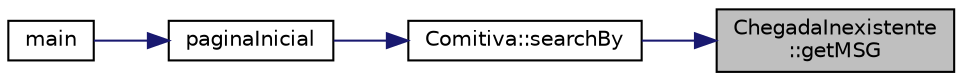 digraph "ChegadaInexistente::getMSG"
{
 // LATEX_PDF_SIZE
  edge [fontname="Helvetica",fontsize="10",labelfontname="Helvetica",labelfontsize="10"];
  node [fontname="Helvetica",fontsize="10",shape=record];
  rankdir="RL";
  Node1 [label="ChegadaInexistente\l::getMSG",height=0.2,width=0.4,color="black", fillcolor="grey75", style="filled", fontcolor="black",tooltip="Esta função retorna a mensagem de erro de chegada inexistente."];
  Node1 -> Node2 [dir="back",color="midnightblue",fontsize="10",style="solid",fontname="Helvetica"];
  Node2 [label="Comitiva::searchBy",height=0.2,width=0.4,color="black", fillcolor="white", style="filled",URL="$class_comitiva.html#a2c0ae448510e58a00b1ee64d9948b383",tooltip="Apenas chama a função de pesquisa que o utilizador escolher."];
  Node2 -> Node3 [dir="back",color="midnightblue",fontsize="10",style="solid",fontname="Helvetica"];
  Node3 [label="paginaInicial",height=0.2,width=0.4,color="black", fillcolor="white", style="filled",URL="$menu_8h.html#a96dac07912e4edb4cb4e758e0130cf0d",tooltip="Esta função é o página inicial do programa. Todos os objetivos do projeto se fazem dentro desta funçã..."];
  Node3 -> Node4 [dir="back",color="midnightblue",fontsize="10",style="solid",fontname="Helvetica"];
  Node4 [label="main",height=0.2,width=0.4,color="black", fillcolor="white", style="filled",URL="$main_8cpp.html#ae66f6b31b5ad750f1fe042a706a4e3d4",tooltip=" "];
}
